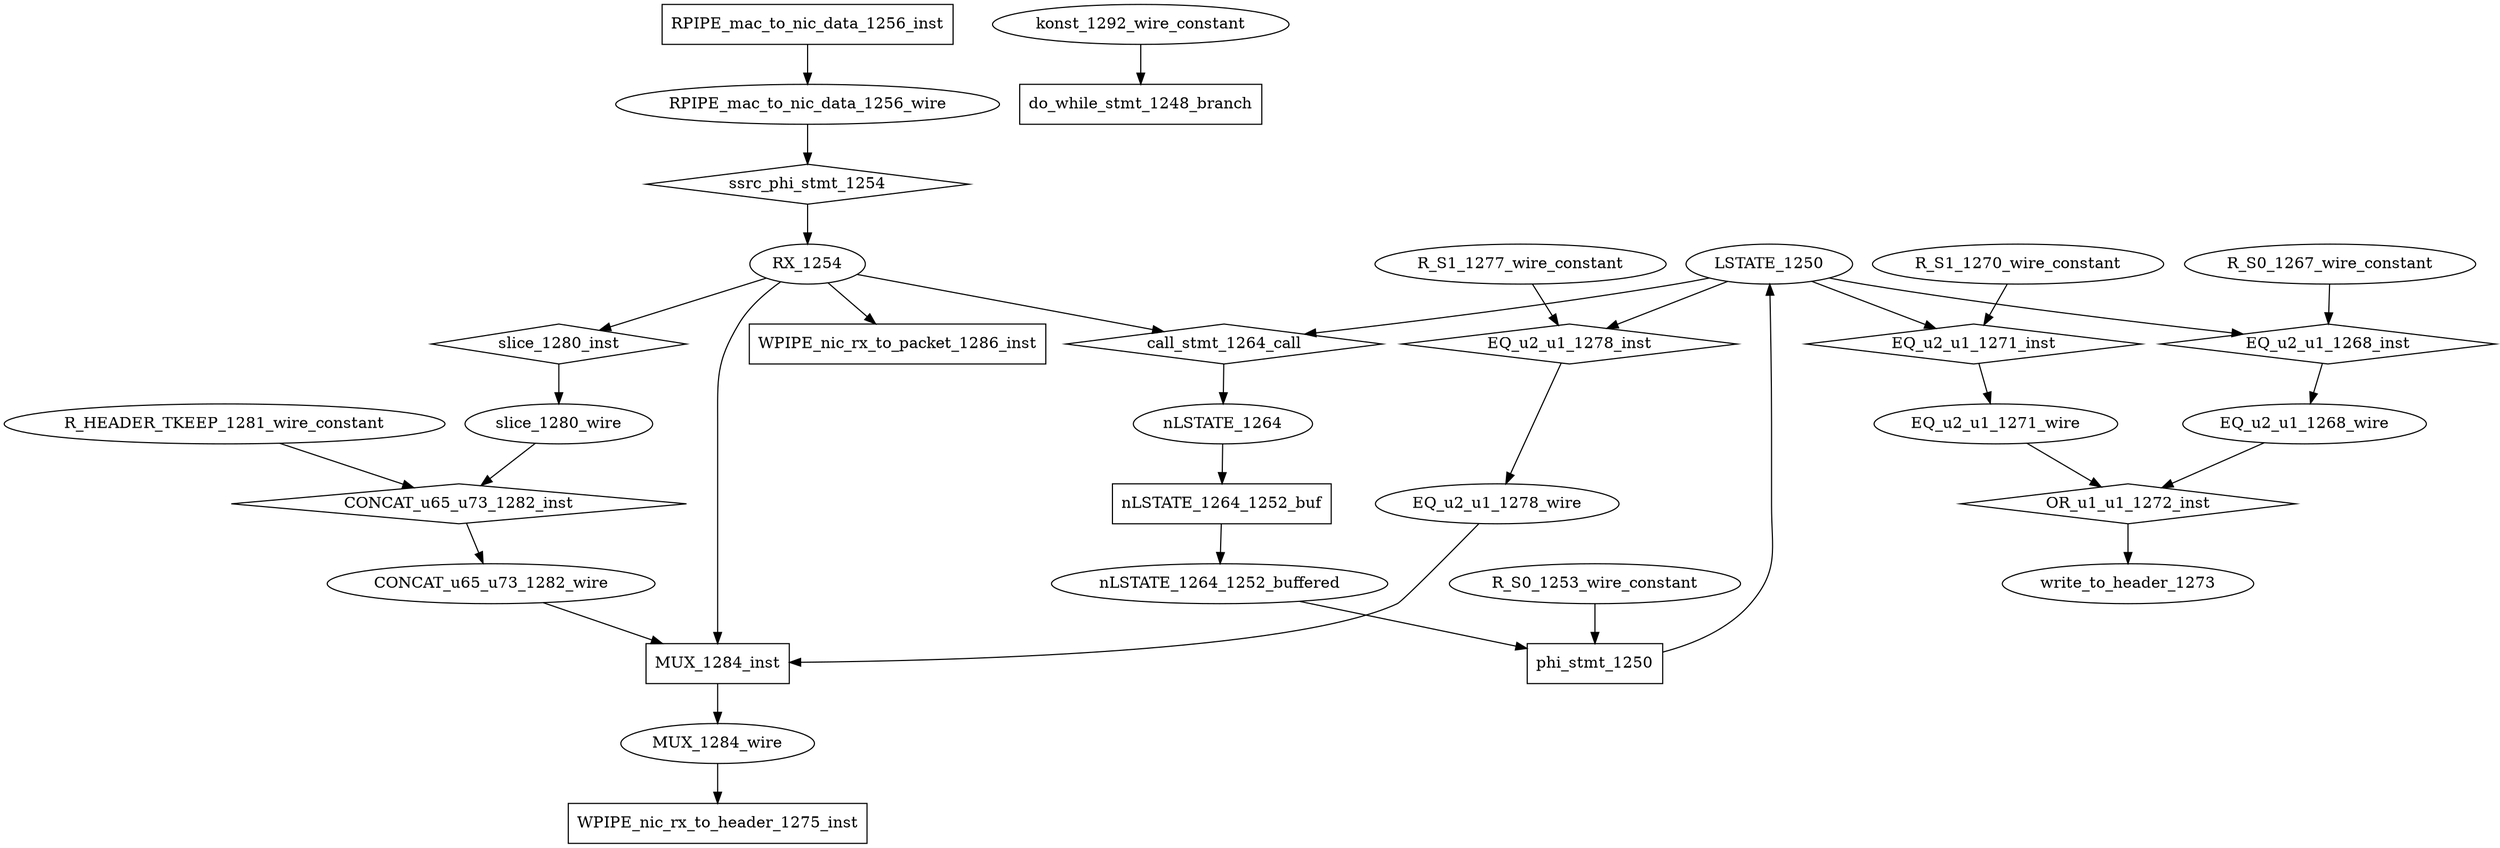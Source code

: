 digraph data_path {
  CONCAT_u65_u73_1282_wire [shape=ellipse];
  EQ_u2_u1_1268_wire [shape=ellipse];
  EQ_u2_u1_1271_wire [shape=ellipse];
  EQ_u2_u1_1278_wire [shape=ellipse];
  LSTATE_1250 [shape=ellipse];
  MUX_1284_wire [shape=ellipse];
  RPIPE_mac_to_nic_data_1256_wire [shape=ellipse];
  RX_1254 [shape=ellipse];
  R_HEADER_TKEEP_1281_wire_constant [shape=ellipse];
  R_S0_1253_wire_constant [shape=ellipse];
  R_S0_1267_wire_constant [shape=ellipse];
  R_S1_1270_wire_constant [shape=ellipse];
  R_S1_1277_wire_constant [shape=ellipse];
  konst_1292_wire_constant [shape=ellipse];
  nLSTATE_1264 [shape=ellipse];
  nLSTATE_1264_1252_buffered [shape=ellipse];
  slice_1280_wire [shape=ellipse];
  write_to_header_1273 [shape=ellipse];
  CONCAT_u65_u73_1282_inst [shape=diamond];
slice_1280_wire  -> CONCAT_u65_u73_1282_inst;
R_HEADER_TKEEP_1281_wire_constant  -> CONCAT_u65_u73_1282_inst;
CONCAT_u65_u73_1282_inst -> CONCAT_u65_u73_1282_wire;
  EQ_u2_u1_1268_inst [shape=diamond];
LSTATE_1250  -> EQ_u2_u1_1268_inst;
R_S0_1267_wire_constant  -> EQ_u2_u1_1268_inst;
EQ_u2_u1_1268_inst -> EQ_u2_u1_1268_wire;
  EQ_u2_u1_1271_inst [shape=diamond];
LSTATE_1250  -> EQ_u2_u1_1271_inst;
R_S1_1270_wire_constant  -> EQ_u2_u1_1271_inst;
EQ_u2_u1_1271_inst -> EQ_u2_u1_1271_wire;
  EQ_u2_u1_1278_inst [shape=diamond];
LSTATE_1250  -> EQ_u2_u1_1278_inst;
R_S1_1277_wire_constant  -> EQ_u2_u1_1278_inst;
EQ_u2_u1_1278_inst -> EQ_u2_u1_1278_wire;
  MUX_1284_inst [shape=rectangle];
EQ_u2_u1_1278_wire  -> MUX_1284_inst;
CONCAT_u65_u73_1282_wire  -> MUX_1284_inst;
RX_1254  -> MUX_1284_inst;
MUX_1284_inst -> MUX_1284_wire;
  OR_u1_u1_1272_inst [shape=diamond];
EQ_u2_u1_1268_wire  -> OR_u1_u1_1272_inst;
EQ_u2_u1_1271_wire  -> OR_u1_u1_1272_inst;
OR_u1_u1_1272_inst -> write_to_header_1273;
  RPIPE_mac_to_nic_data_1256_inst [shape=rectangle];
RPIPE_mac_to_nic_data_1256_inst -> RPIPE_mac_to_nic_data_1256_wire;
  WPIPE_nic_rx_to_header_1275_inst [shape=rectangle];
MUX_1284_wire  -> WPIPE_nic_rx_to_header_1275_inst;
  WPIPE_nic_rx_to_packet_1286_inst [shape=rectangle];
RX_1254  -> WPIPE_nic_rx_to_packet_1286_inst;
  call_stmt_1264_call [shape=diamond];
RX_1254  -> call_stmt_1264_call;
LSTATE_1250  -> call_stmt_1264_call;
call_stmt_1264_call -> nLSTATE_1264;
  do_while_stmt_1248_branch [shape=rectangle];
konst_1292_wire_constant  -> do_while_stmt_1248_branch;
  nLSTATE_1264_1252_buf [shape=rectangle];
nLSTATE_1264  -> nLSTATE_1264_1252_buf;
nLSTATE_1264_1252_buf -> nLSTATE_1264_1252_buffered;
  phi_stmt_1250 [shape=rectangle];
nLSTATE_1264_1252_buffered  -> phi_stmt_1250;
R_S0_1253_wire_constant  -> phi_stmt_1250;
phi_stmt_1250 -> LSTATE_1250;
  slice_1280_inst [shape=diamond];
RX_1254  -> slice_1280_inst;
slice_1280_inst -> slice_1280_wire;
  ssrc_phi_stmt_1254 [shape=diamond];
RPIPE_mac_to_nic_data_1256_wire  -> ssrc_phi_stmt_1254;
ssrc_phi_stmt_1254 -> RX_1254;
}
